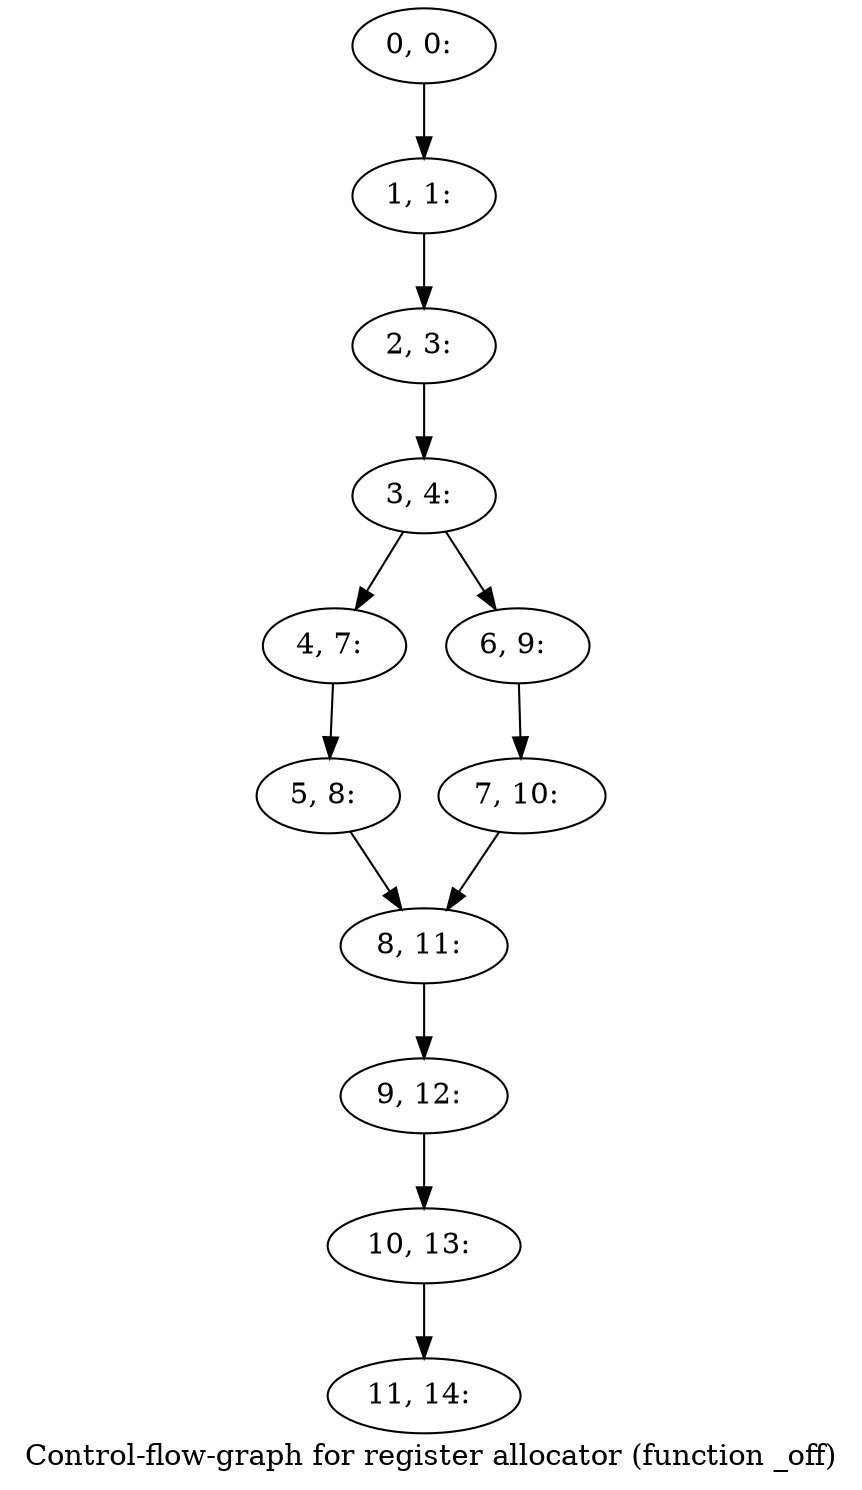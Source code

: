 digraph G {
graph [label="Control-flow-graph for register allocator (function _off)"]
0[label="0, 0: "];
1[label="1, 1: "];
2[label="2, 3: "];
3[label="3, 4: "];
4[label="4, 7: "];
5[label="5, 8: "];
6[label="6, 9: "];
7[label="7, 10: "];
8[label="8, 11: "];
9[label="9, 12: "];
10[label="10, 13: "];
11[label="11, 14: "];
0->1 ;
1->2 ;
2->3 ;
3->4 ;
3->6 ;
4->5 ;
5->8 ;
6->7 ;
7->8 ;
8->9 ;
9->10 ;
10->11 ;
}
